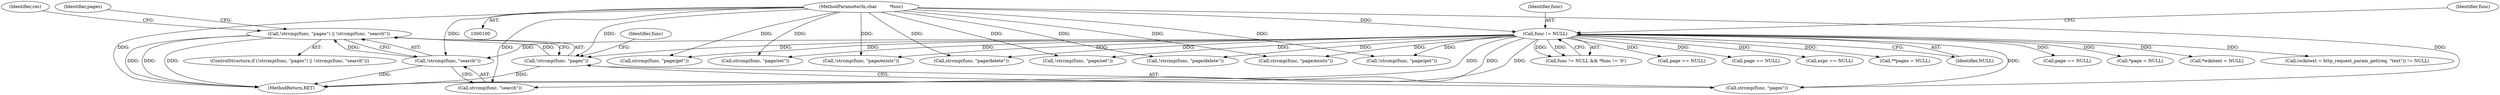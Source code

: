 digraph "0_didiwiki_5e5c796617e1712905dc5462b94bd5e6c08d15ea_0@API" {
"1000266" [label="(Call,!strcmp(func, \"pages\") || !strcmp(func, \"search\"))"];
"1000267" [label="(Call,!strcmp(func, \"pages\"))"];
"1000103" [label="(MethodParameterIn,char         *func)"];
"1000107" [label="(Call,func != NULL)"];
"1000271" [label="(Call,!strcmp(func, \"search\"))"];
"1000354" [label="(MethodReturn,RET)"];
"1000154" [label="(Call,!strcmp(func, \"page/set\"))"];
"1000195" [label="(Call,!strcmp(func, \"page/delete\"))"];
"1000272" [label="(Call,strcmp(func, \"search\"))"];
"1000117" [label="(Call,strcmp(func, \"page/get\"))"];
"1000268" [label="(Call,strcmp(func, \"pages\"))"];
"1000103" [label="(MethodParameterIn,char         *func)"];
"1000108" [label="(Identifier,func)"];
"1000242" [label="(Call,page == NULL)"];
"1000273" [label="(Identifier,func)"];
"1000265" [label="(ControlStructure,if (!strcmp(func, \"pages\") || !strcmp(func, \"search\")))"];
"1000155" [label="(Call,strcmp(func, \"page/set\"))"];
"1000267" [label="(Call,!strcmp(func, \"pages\"))"];
"1000266" [label="(Call,!strcmp(func, \"pages\") || !strcmp(func, \"search\"))"];
"1000164" [label="(Call,*page = NULL)"];
"1000160" [label="(Call,*wikitext = NULL)"];
"1000169" [label="(Call,(wikitext = http_request_param_get(req, \"text\")) != NULL)"];
"1000106" [label="(Call,func != NULL && *func != '\0')"];
"1000112" [label="(Identifier,func)"];
"1000107" [label="(Call,func != NULL)"];
"1000230" [label="(Call,!strcmp(func, \"page/exists\"))"];
"1000271" [label="(Call,!strcmp(func, \"search\"))"];
"1000128" [label="(Call,page == NULL)"];
"1000207" [label="(Call,page == NULL)"];
"1000196" [label="(Call,strcmp(func, \"page/delete\"))"];
"1000345" [label="(Identifier,res)"];
"1000231" [label="(Call,strcmp(func, \"page/exists\"))"];
"1000116" [label="(Call,!strcmp(func, \"page/get\"))"];
"1000289" [label="(Call,expr == NULL)"];
"1000278" [label="(Identifier,pages)"];
"1000277" [label="(Call,**pages = NULL)"];
"1000109" [label="(Identifier,NULL)"];
"1000266" -> "1000265"  [label="AST: "];
"1000266" -> "1000267"  [label="CFG: "];
"1000266" -> "1000271"  [label="CFG: "];
"1000267" -> "1000266"  [label="AST: "];
"1000271" -> "1000266"  [label="AST: "];
"1000278" -> "1000266"  [label="CFG: "];
"1000345" -> "1000266"  [label="CFG: "];
"1000266" -> "1000354"  [label="DDG: "];
"1000266" -> "1000354"  [label="DDG: "];
"1000266" -> "1000354"  [label="DDG: "];
"1000267" -> "1000266"  [label="DDG: "];
"1000271" -> "1000266"  [label="DDG: "];
"1000267" -> "1000268"  [label="CFG: "];
"1000268" -> "1000267"  [label="AST: "];
"1000273" -> "1000267"  [label="CFG: "];
"1000267" -> "1000354"  [label="DDG: "];
"1000103" -> "1000267"  [label="DDG: "];
"1000107" -> "1000267"  [label="DDG: "];
"1000103" -> "1000100"  [label="AST: "];
"1000103" -> "1000354"  [label="DDG: "];
"1000103" -> "1000107"  [label="DDG: "];
"1000103" -> "1000116"  [label="DDG: "];
"1000103" -> "1000117"  [label="DDG: "];
"1000103" -> "1000154"  [label="DDG: "];
"1000103" -> "1000155"  [label="DDG: "];
"1000103" -> "1000195"  [label="DDG: "];
"1000103" -> "1000196"  [label="DDG: "];
"1000103" -> "1000230"  [label="DDG: "];
"1000103" -> "1000231"  [label="DDG: "];
"1000103" -> "1000268"  [label="DDG: "];
"1000103" -> "1000271"  [label="DDG: "];
"1000103" -> "1000272"  [label="DDG: "];
"1000107" -> "1000106"  [label="AST: "];
"1000107" -> "1000109"  [label="CFG: "];
"1000108" -> "1000107"  [label="AST: "];
"1000109" -> "1000107"  [label="AST: "];
"1000112" -> "1000107"  [label="CFG: "];
"1000106" -> "1000107"  [label="CFG: "];
"1000107" -> "1000354"  [label="DDG: "];
"1000107" -> "1000354"  [label="DDG: "];
"1000107" -> "1000106"  [label="DDG: "];
"1000107" -> "1000106"  [label="DDG: "];
"1000107" -> "1000116"  [label="DDG: "];
"1000107" -> "1000117"  [label="DDG: "];
"1000107" -> "1000128"  [label="DDG: "];
"1000107" -> "1000154"  [label="DDG: "];
"1000107" -> "1000155"  [label="DDG: "];
"1000107" -> "1000160"  [label="DDG: "];
"1000107" -> "1000164"  [label="DDG: "];
"1000107" -> "1000169"  [label="DDG: "];
"1000107" -> "1000195"  [label="DDG: "];
"1000107" -> "1000196"  [label="DDG: "];
"1000107" -> "1000207"  [label="DDG: "];
"1000107" -> "1000230"  [label="DDG: "];
"1000107" -> "1000231"  [label="DDG: "];
"1000107" -> "1000242"  [label="DDG: "];
"1000107" -> "1000268"  [label="DDG: "];
"1000107" -> "1000271"  [label="DDG: "];
"1000107" -> "1000272"  [label="DDG: "];
"1000107" -> "1000277"  [label="DDG: "];
"1000107" -> "1000289"  [label="DDG: "];
"1000271" -> "1000272"  [label="CFG: "];
"1000272" -> "1000271"  [label="AST: "];
"1000271" -> "1000354"  [label="DDG: "];
}
